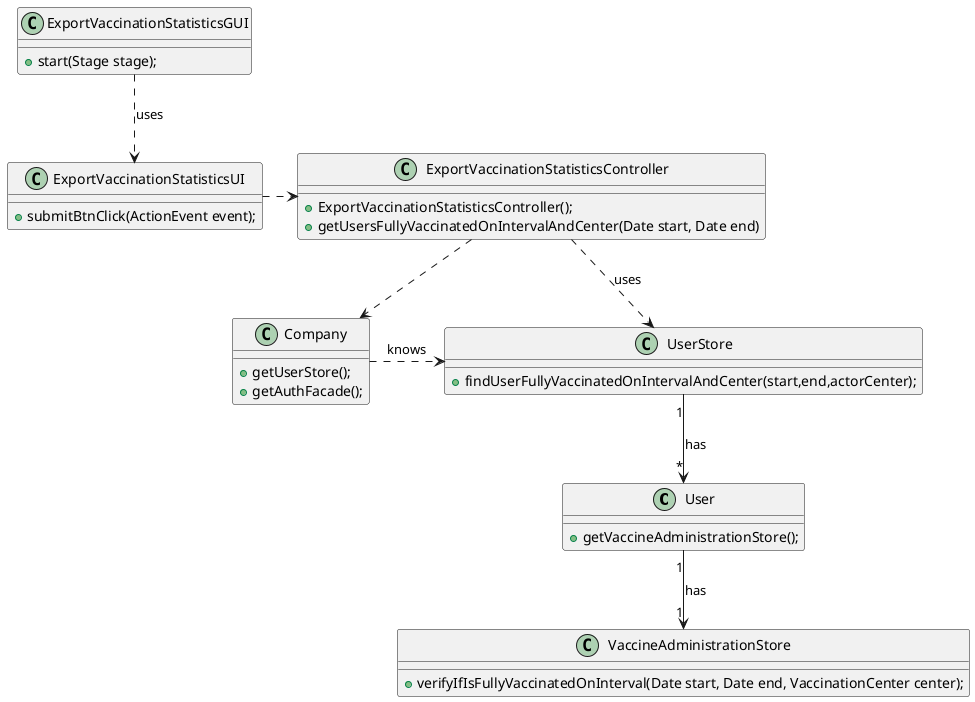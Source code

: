 @startuml
'https://plantuml.com/class-diagram

class User{
+ getVaccineAdministrationStore();
}

class Company{
+ getUserStore();
+ getAuthFacade();
}

class UserStore{
+ findUserFullyVaccinatedOnIntervalAndCenter(start,end,actorCenter);
}

class VaccineAdministrationStore{
+verifyIfIsFullyVaccinatedOnInterval(Date start, Date end, VaccinationCenter center);
}

class ExportVaccinationStatisticsController{
+ ExportVaccinationStatisticsController();
+ getUsersFullyVaccinatedOnIntervalAndCenter(Date start, Date end)
}

class ExportVaccinationStatisticsGUI{
+ start(Stage stage);
}

class ExportVaccinationStatisticsUI{
+ submitBtnClick(ActionEvent event);
}

Company .right.> UserStore : knows
ExportVaccinationStatisticsUI .> ExportVaccinationStatisticsController
ExportVaccinationStatisticsController ..> Company
ExportVaccinationStatisticsController ..> UserStore : uses
ExportVaccinationStatisticsGUI ..> ExportVaccinationStatisticsUI : uses
UserStore"1" --> "*"User : has
User"1" --> "1"VaccineAdministrationStore : has



@enduml